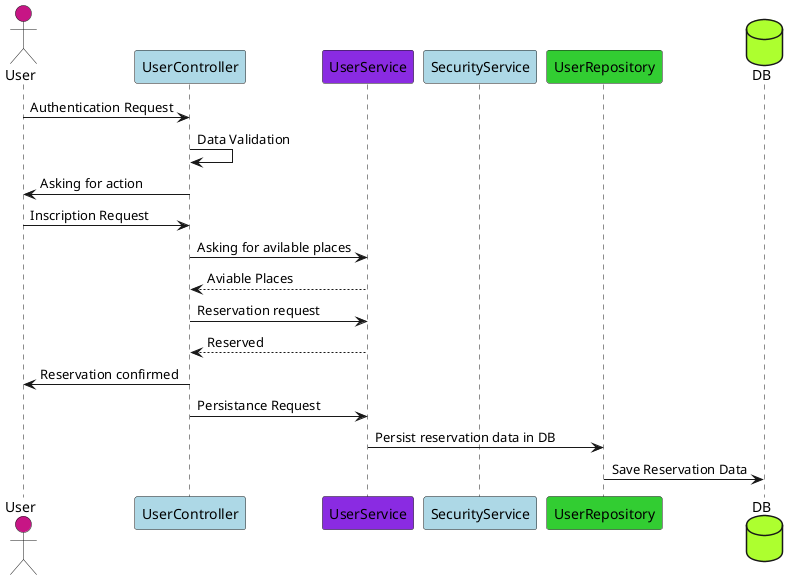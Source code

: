 @startuml Racing System's Sequence Diagram
actor User #MediumVioletRed
participant UserController #lightblue
participant UserService #blueviolet
participant SecurityService #lightblue
participant UserRepository #LimeGreen
database DB #GreenYellow
User-> UserController: Authentication Request
UserController -> UserController: Data Validation 
UserController -> User: Asking for action
User -> UserController: Inscription Request
UserController -> UserService: Asking for avilable places
UserService --> UserController : Aviable Places
UserController -> UserService: Reservation request
UserService --> UserController : Reserved
UserController -> User: Reservation confirmed
UserController -> UserService: Persistance Request
UserService -> UserRepository: Persist reservation data in DB
UserRepository -> DB: Save Reservation Data
@enduml
